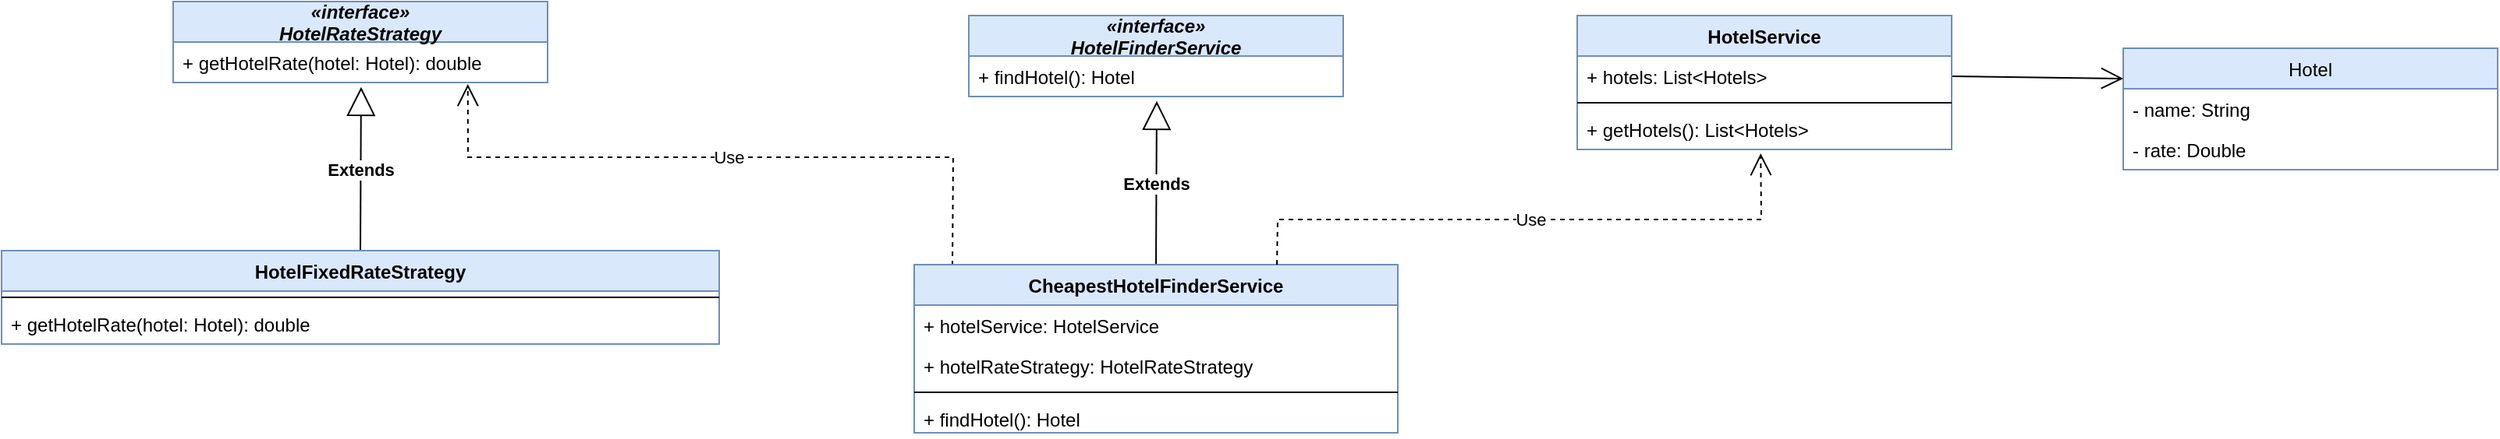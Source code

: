 <mxfile version="28.0.7">
  <diagram name="Page-1" id="US9jf530T1KChooeJ8fl">
    <mxGraphModel dx="628" dy="757" grid="1" gridSize="10" guides="1" tooltips="1" connect="1" arrows="1" fold="1" page="1" pageScale="1" pageWidth="827" pageHeight="1169" math="0" shadow="0">
      <root>
        <mxCell id="0" />
        <mxCell id="1" parent="0" />
        <mxCell id="6sxzom9uDhpzGhkI2oCN-130" value="&lt;b&gt;Extends&lt;/b&gt;" style="endArrow=block;endSize=16;endFill=0;html=1;rounded=0;exitX=0.5;exitY=0;exitDx=0;exitDy=0;entryX=0.502;entryY=1.112;entryDx=0;entryDy=0;entryPerimeter=0;" edge="1" parent="1" source="6sxzom9uDhpzGhkI2oCN-375" target="6sxzom9uDhpzGhkI2oCN-374">
          <mxGeometry width="160" relative="1" as="geometry">
            <mxPoint x="1859.5" y="1350.0" as="sourcePoint" />
            <mxPoint x="1860.5" y="1208.24" as="targetPoint" />
          </mxGeometry>
        </mxCell>
        <mxCell id="6sxzom9uDhpzGhkI2oCN-183" value="Hotel" style="swimlane;fontStyle=0;childLayout=stackLayout;horizontal=1;startSize=26;fillColor=#dae8fc;horizontalStack=0;resizeParent=1;resizeParentMax=0;resizeLast=0;collapsible=1;marginBottom=0;strokeColor=#6c8ebf;" vertex="1" parent="1">
          <mxGeometry x="2990" y="1190" width="240" height="78" as="geometry" />
        </mxCell>
        <mxCell id="6sxzom9uDhpzGhkI2oCN-184" value="- name: String" style="text;strokeColor=none;fillColor=none;align=left;verticalAlign=top;spacingLeft=4;spacingRight=4;overflow=hidden;rotatable=0;points=[[0,0.5],[1,0.5]];portConstraint=eastwest;" vertex="1" parent="6sxzom9uDhpzGhkI2oCN-183">
          <mxGeometry y="26" width="240" height="26" as="geometry" />
        </mxCell>
        <mxCell id="6sxzom9uDhpzGhkI2oCN-185" value="- rate: Double" style="text;strokeColor=none;fillColor=none;align=left;verticalAlign=top;spacingLeft=4;spacingRight=4;overflow=hidden;rotatable=0;points=[[0,0.5],[1,0.5]];portConstraint=eastwest;" vertex="1" parent="6sxzom9uDhpzGhkI2oCN-183">
          <mxGeometry y="52" width="240" height="26" as="geometry" />
        </mxCell>
        <mxCell id="6sxzom9uDhpzGhkI2oCN-253" value="" style="endArrow=open;endFill=1;endSize=12;html=1;rounded=0;entryX=0;entryY=0.25;entryDx=0;entryDy=0;exitX=1;exitY=0.5;exitDx=0;exitDy=0;" edge="1" parent="1" source="6sxzom9uDhpzGhkI2oCN-396" target="6sxzom9uDhpzGhkI2oCN-183">
          <mxGeometry width="160" relative="1" as="geometry">
            <mxPoint x="2759" y="1160" as="sourcePoint" />
            <mxPoint x="3070" y="1520" as="targetPoint" />
          </mxGeometry>
        </mxCell>
        <mxCell id="6sxzom9uDhpzGhkI2oCN-271" value="«interface»&#xa;HotelRateStrategy" style="swimlane;fontStyle=3;childLayout=stackLayout;horizontal=1;startSize=26;fillColor=#dae8fc;horizontalStack=0;resizeParent=1;resizeParentMax=0;resizeLast=0;collapsible=1;marginBottom=0;strokeColor=#6c8ebf;" vertex="1" parent="1">
          <mxGeometry x="1740" y="1160" width="240" height="52" as="geometry" />
        </mxCell>
        <mxCell id="6sxzom9uDhpzGhkI2oCN-374" value="+ getHotelRate(hotel: Hotel): double" style="text;strokeColor=none;fillColor=none;align=left;verticalAlign=top;spacingLeft=4;spacingRight=4;overflow=hidden;rotatable=0;points=[[0,0.5],[1,0.5]];portConstraint=eastwest;" vertex="1" parent="6sxzom9uDhpzGhkI2oCN-271">
          <mxGeometry y="26" width="240" height="26" as="geometry" />
        </mxCell>
        <mxCell id="6sxzom9uDhpzGhkI2oCN-273" value="Use" style="endArrow=open;endSize=12;dashed=1;html=1;rounded=0;entryX=0.787;entryY=1.038;entryDx=0;entryDy=0;entryPerimeter=0;exitX=0.079;exitY=0.005;exitDx=0;exitDy=0;exitPerimeter=0;" edge="1" parent="1" target="6sxzom9uDhpzGhkI2oCN-374" source="6sxzom9uDhpzGhkI2oCN-387">
          <mxGeometry width="160" relative="1" as="geometry">
            <mxPoint x="2240" y="1320" as="sourcePoint" />
            <mxPoint x="1920" y="1112" as="targetPoint" />
            <Array as="points">
              <mxPoint x="2240" y="1260" />
              <mxPoint x="1929" y="1260" />
            </Array>
          </mxGeometry>
        </mxCell>
        <mxCell id="6sxzom9uDhpzGhkI2oCN-375" value="HotelFixedRateStrategy" style="swimlane;fontStyle=1;align=center;verticalAlign=top;childLayout=stackLayout;horizontal=1;startSize=26;horizontalStack=0;resizeParent=1;resizeParentMax=0;resizeLast=0;collapsible=1;marginBottom=0;fillColor=#dae8fc;strokeColor=#6c8ebf;" vertex="1" parent="1">
          <mxGeometry x="1630" y="1320" width="460" height="60" as="geometry" />
        </mxCell>
        <mxCell id="6sxzom9uDhpzGhkI2oCN-377" value="" style="line;strokeWidth=1;fillColor=none;align=left;verticalAlign=middle;spacingTop=-1;spacingLeft=3;spacingRight=3;rotatable=0;labelPosition=right;points=[];portConstraint=eastwest;" vertex="1" parent="6sxzom9uDhpzGhkI2oCN-375">
          <mxGeometry y="26" width="460" height="8" as="geometry" />
        </mxCell>
        <mxCell id="6sxzom9uDhpzGhkI2oCN-383" value="+ getHotelRate(hotel: Hotel): double" style="text;strokeColor=none;fillColor=none;align=left;verticalAlign=top;spacingLeft=4;spacingRight=4;overflow=hidden;rotatable=0;points=[[0,0.5],[1,0.5]];portConstraint=eastwest;" vertex="1" parent="6sxzom9uDhpzGhkI2oCN-375">
          <mxGeometry y="34" width="460" height="26" as="geometry" />
        </mxCell>
        <mxCell id="6sxzom9uDhpzGhkI2oCN-384" value="&lt;b&gt;Extends&lt;/b&gt;" style="endArrow=block;endSize=16;endFill=0;html=1;rounded=0;exitX=0.5;exitY=0;exitDx=0;exitDy=0;entryX=0.502;entryY=1.112;entryDx=0;entryDy=0;entryPerimeter=0;" edge="1" parent="1" source="6sxzom9uDhpzGhkI2oCN-387" target="6sxzom9uDhpzGhkI2oCN-386">
          <mxGeometry width="160" relative="1" as="geometry">
            <mxPoint x="2369.5" y="1359.0" as="sourcePoint" />
            <mxPoint x="2370.5" y="1217.24" as="targetPoint" />
          </mxGeometry>
        </mxCell>
        <mxCell id="6sxzom9uDhpzGhkI2oCN-385" value="«interface»&#xa;HotelFinderService" style="swimlane;fontStyle=3;childLayout=stackLayout;horizontal=1;startSize=26;fillColor=#dae8fc;horizontalStack=0;resizeParent=1;resizeParentMax=0;resizeLast=0;collapsible=1;marginBottom=0;strokeColor=#6c8ebf;" vertex="1" parent="1">
          <mxGeometry x="2250" y="1169" width="240" height="52" as="geometry" />
        </mxCell>
        <mxCell id="6sxzom9uDhpzGhkI2oCN-386" value="+ findHotel(): Hotel" style="text;strokeColor=none;fillColor=none;align=left;verticalAlign=top;spacingLeft=4;spacingRight=4;overflow=hidden;rotatable=0;points=[[0,0.5],[1,0.5]];portConstraint=eastwest;" vertex="1" parent="6sxzom9uDhpzGhkI2oCN-385">
          <mxGeometry y="26" width="240" height="26" as="geometry" />
        </mxCell>
        <mxCell id="6sxzom9uDhpzGhkI2oCN-387" value="CheapestHotelFinderService" style="swimlane;fontStyle=1;align=center;verticalAlign=top;childLayout=stackLayout;horizontal=1;startSize=26;horizontalStack=0;resizeParent=1;resizeParentMax=0;resizeLast=0;collapsible=1;marginBottom=0;fillColor=#dae8fc;strokeColor=#6c8ebf;" vertex="1" parent="1">
          <mxGeometry x="2215" y="1329" width="310" height="108" as="geometry" />
        </mxCell>
        <mxCell id="6sxzom9uDhpzGhkI2oCN-389" value="+ hotelService: HotelService" style="text;strokeColor=none;fillColor=none;align=left;verticalAlign=top;spacingLeft=4;spacingRight=4;overflow=hidden;rotatable=0;points=[[0,0.5],[1,0.5]];portConstraint=eastwest;" vertex="1" parent="6sxzom9uDhpzGhkI2oCN-387">
          <mxGeometry y="26" width="310" height="26" as="geometry" />
        </mxCell>
        <mxCell id="6sxzom9uDhpzGhkI2oCN-391" value="+ hotelRateStrategy: HotelRateStrategy" style="text;strokeColor=none;fillColor=none;align=left;verticalAlign=top;spacingLeft=4;spacingRight=4;overflow=hidden;rotatable=0;points=[[0,0.5],[1,0.5]];portConstraint=eastwest;" vertex="1" parent="6sxzom9uDhpzGhkI2oCN-387">
          <mxGeometry y="52" width="310" height="26" as="geometry" />
        </mxCell>
        <mxCell id="6sxzom9uDhpzGhkI2oCN-388" value="" style="line;strokeWidth=1;fillColor=none;align=left;verticalAlign=middle;spacingTop=-1;spacingLeft=3;spacingRight=3;rotatable=0;labelPosition=right;points=[];portConstraint=eastwest;" vertex="1" parent="6sxzom9uDhpzGhkI2oCN-387">
          <mxGeometry y="78" width="310" height="8" as="geometry" />
        </mxCell>
        <mxCell id="6sxzom9uDhpzGhkI2oCN-390" value="+ findHotel(): Hotel" style="text;strokeColor=none;fillColor=none;align=left;verticalAlign=top;spacingLeft=4;spacingRight=4;overflow=hidden;rotatable=0;points=[[0,0.5],[1,0.5]];portConstraint=eastwest;" vertex="1" parent="6sxzom9uDhpzGhkI2oCN-387">
          <mxGeometry y="86" width="310" height="22" as="geometry" />
        </mxCell>
        <mxCell id="6sxzom9uDhpzGhkI2oCN-392" value="HotelService" style="swimlane;fontStyle=1;align=center;verticalAlign=top;childLayout=stackLayout;horizontal=1;startSize=26;horizontalStack=0;resizeParent=1;resizeParentMax=0;resizeLast=0;collapsible=1;marginBottom=0;fillColor=#dae8fc;strokeColor=#6c8ebf;" vertex="1" parent="1">
          <mxGeometry x="2640" y="1169" width="240" height="86" as="geometry" />
        </mxCell>
        <mxCell id="6sxzom9uDhpzGhkI2oCN-396" value="+ hotels: List&lt;Hotels&gt;" style="text;strokeColor=none;fillColor=none;align=left;verticalAlign=top;spacingLeft=4;spacingRight=4;overflow=hidden;rotatable=0;points=[[0,0.5],[1,0.5]];portConstraint=eastwest;" vertex="1" parent="6sxzom9uDhpzGhkI2oCN-392">
          <mxGeometry y="26" width="240" height="26" as="geometry" />
        </mxCell>
        <mxCell id="6sxzom9uDhpzGhkI2oCN-393" value="" style="line;strokeWidth=1;fillColor=none;align=left;verticalAlign=middle;spacingTop=-1;spacingLeft=3;spacingRight=3;rotatable=0;labelPosition=right;points=[];portConstraint=eastwest;" vertex="1" parent="6sxzom9uDhpzGhkI2oCN-392">
          <mxGeometry y="52" width="240" height="8" as="geometry" />
        </mxCell>
        <mxCell id="6sxzom9uDhpzGhkI2oCN-394" value="+ getHotels(): List&lt;Hotels&gt;" style="text;strokeColor=none;fillColor=none;align=left;verticalAlign=top;spacingLeft=4;spacingRight=4;overflow=hidden;rotatable=0;points=[[0,0.5],[1,0.5]];portConstraint=eastwest;" vertex="1" parent="6sxzom9uDhpzGhkI2oCN-392">
          <mxGeometry y="60" width="240" height="26" as="geometry" />
        </mxCell>
        <mxCell id="6sxzom9uDhpzGhkI2oCN-395" value="Use" style="endArrow=open;endSize=12;dashed=1;html=1;rounded=0;entryX=0.49;entryY=1.096;entryDx=0;entryDy=0;entryPerimeter=0;exitX=0.75;exitY=0;exitDx=0;exitDy=0;" edge="1" parent="1" source="6sxzom9uDhpzGhkI2oCN-387" target="6sxzom9uDhpzGhkI2oCN-394">
          <mxGeometry width="160" relative="1" as="geometry">
            <mxPoint x="2851" y="1367" as="sourcePoint" />
            <mxPoint x="2481" y="1250" as="targetPoint" />
            <Array as="points">
              <mxPoint x="2448" y="1300" />
              <mxPoint x="2758" y="1300" />
            </Array>
          </mxGeometry>
        </mxCell>
      </root>
    </mxGraphModel>
  </diagram>
</mxfile>
